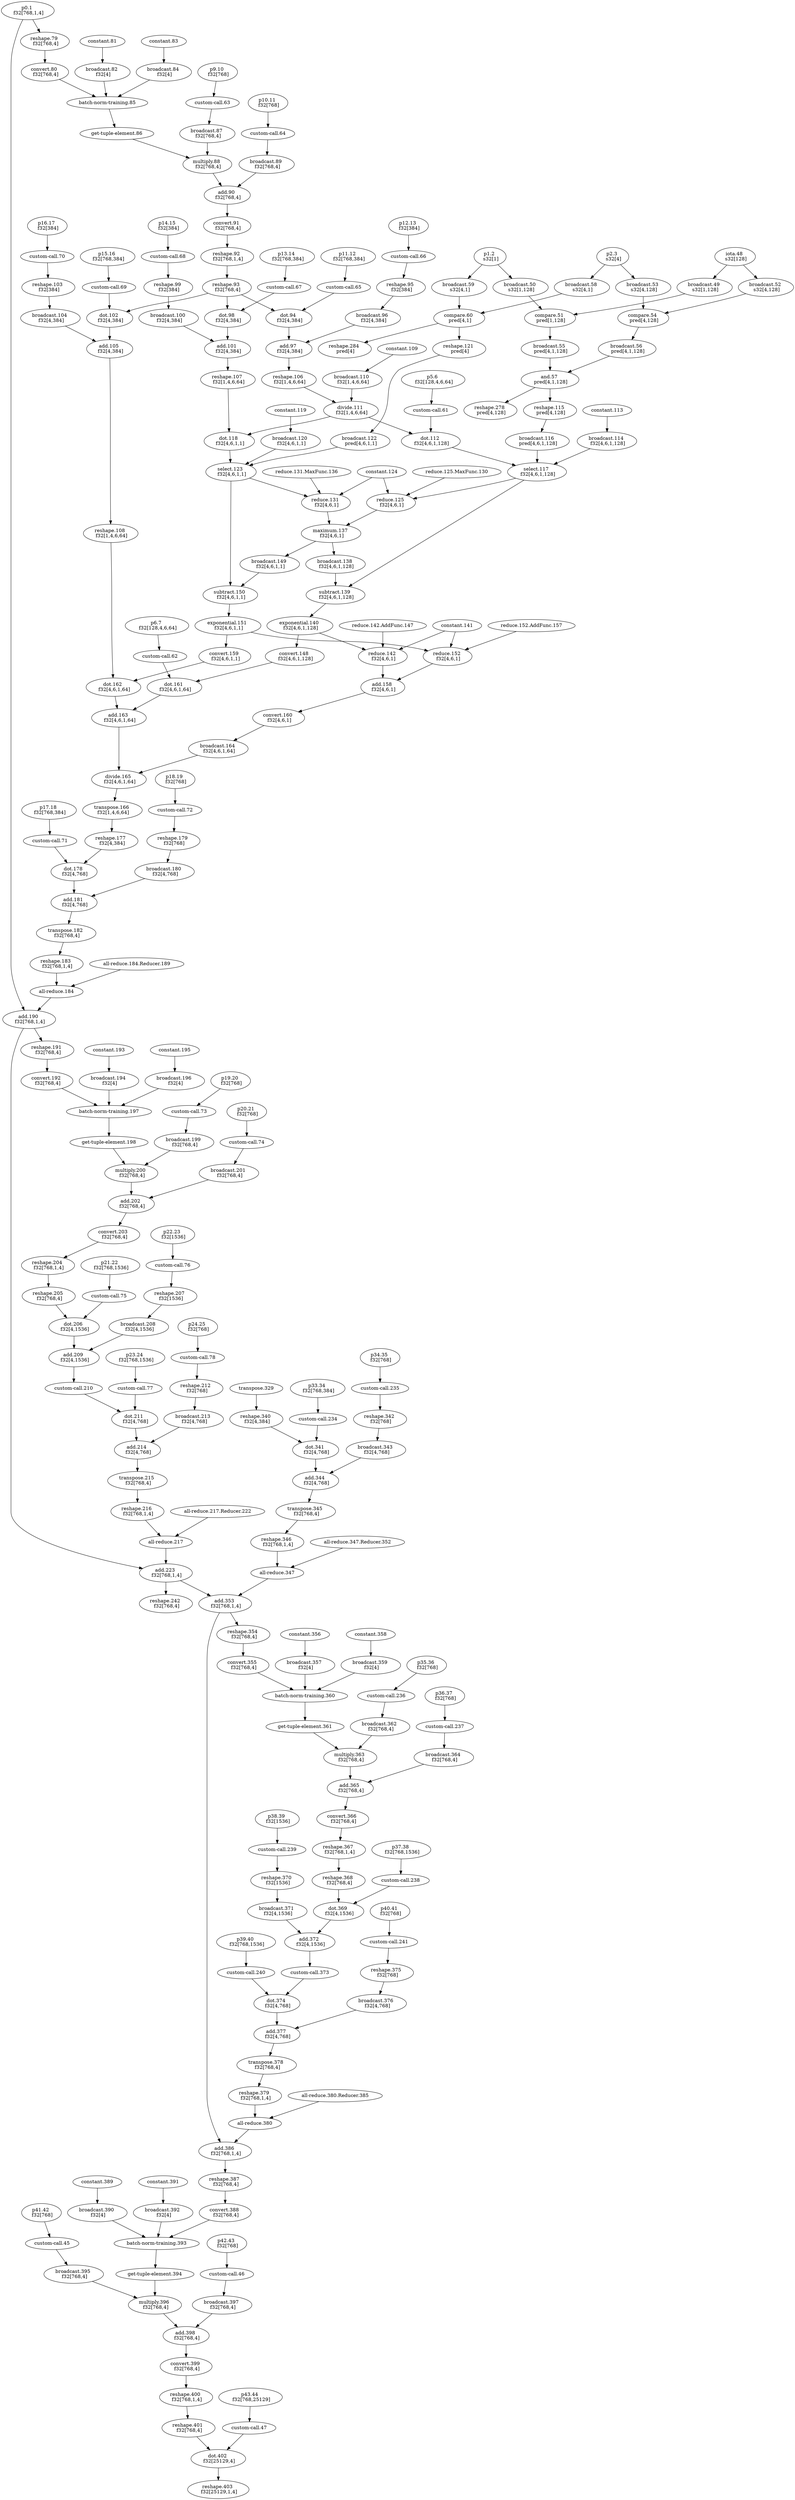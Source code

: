 digraph HloModule { 
	"p43.44" [label="p43.44 \n f32[768,25129]"];
	"iota.48" [label="iota.48 \n s32[128]"];
	"broadcast.49" [label="broadcast.49 \n s32[1,128]"];
	"p1.2" [label="p1.2 \n s32[1]"];
	"broadcast.50" [label="broadcast.50 \n s32[1,128]"];
	"compare.51" [label="compare.51 \n pred[1,128]"];
	"broadcast.55" [label="broadcast.55 \n pred[4,1,128]"];
	"broadcast.52" [label="broadcast.52 \n s32[4,128]"];
	"p2.3" [label="p2.3 \n s32[4]"];
	"broadcast.53" [label="broadcast.53 \n s32[4,128]"];
	"compare.54" [label="compare.54 \n pred[4,128]"];
	"broadcast.56" [label="broadcast.56 \n pred[4,1,128]"];
	"and.57" [label="and.57 \n pred[4,1,128]"];
	"reshape.278" [label="reshape.278 \n pred[4,128]"];
	"reshape.115" [label="reshape.115 \n pred[4,128]"];
	"broadcast.116" [label="broadcast.116 \n pred[4,6,1,128]"];
	"p0.1" [label="p0.1 \n f32[768,1,4]"];
	"reshape.79" [label="reshape.79 \n f32[768,4]"];
	"convert.80" [label="convert.80 \n f32[768,4]"];
	"broadcast.82" [label="broadcast.82 \n f32[4]"];
	"broadcast.84" [label="broadcast.84 \n f32[4]"];
	"p9.10" [label="p9.10 \n f32[768]"];
	"broadcast.87" [label="broadcast.87 \n f32[768,4]"];
	"multiply.88" [label="multiply.88 \n f32[768,4]"];
	"p10.11" [label="p10.11 \n f32[768]"];
	"broadcast.89" [label="broadcast.89 \n f32[768,4]"];
	"add.90" [label="add.90 \n f32[768,4]"];
	"convert.91" [label="convert.91 \n f32[768,4]"];
	"reshape.92" [label="reshape.92 \n f32[768,1,4]"];
	"reshape.93" [label="reshape.93 \n f32[768,4]"];
	"p11.12" [label="p11.12 \n f32[768,384]"];
	"dot.94" [label="dot.94 \n f32[4,384]"];
	"p12.13" [label="p12.13 \n f32[384]"];
	"reshape.95" [label="reshape.95 \n f32[384]"];
	"broadcast.96" [label="broadcast.96 \n f32[4,384]"];
	"add.97" [label="add.97 \n f32[4,384]"];
	"reshape.106" [label="reshape.106 \n f32[1,4,6,64]"];
	"broadcast.110" [label="broadcast.110 \n f32[1,4,6,64]"];
	"divide.111" [label="divide.111 \n f32[1,4,6,64]"];
	"p5.6" [label="p5.6 \n f32[128,4,6,64]"];
	"dot.112" [label="dot.112 \n f32[4,6,1,128]"];
	"broadcast.114" [label="broadcast.114 \n f32[4,6,1,128]"];
	"select.117" [label="select.117 \n f32[4,6,1,128]"];
	"reduce.125" [label="reduce.125 \n f32[4,6,1]"];
	"broadcast.59" [label="broadcast.59 \n s32[4,1]"];
	"broadcast.58" [label="broadcast.58 \n s32[4,1]"];
	"compare.60" [label="compare.60 \n pred[4,1]"];
	"reshape.121" [label="reshape.121 \n pred[4]"];
	"broadcast.122" [label="broadcast.122 \n pred[4,6,1,1]"];
	"p13.14" [label="p13.14 \n f32[768,384]"];
	"dot.98" [label="dot.98 \n f32[4,384]"];
	"p14.15" [label="p14.15 \n f32[384]"];
	"reshape.99" [label="reshape.99 \n f32[384]"];
	"broadcast.100" [label="broadcast.100 \n f32[4,384]"];
	"add.101" [label="add.101 \n f32[4,384]"];
	"reshape.107" [label="reshape.107 \n f32[1,4,6,64]"];
	"dot.118" [label="dot.118 \n f32[4,6,1,1]"];
	"broadcast.120" [label="broadcast.120 \n f32[4,6,1,1]"];
	"select.123" [label="select.123 \n f32[4,6,1,1]"];
	"reduce.131" [label="reduce.131 \n f32[4,6,1]"];
	"maximum.137" [label="maximum.137 \n f32[4,6,1]"];
	"broadcast.138" [label="broadcast.138 \n f32[4,6,1,128]"];
	"subtract.139" [label="subtract.139 \n f32[4,6,1,128]"];
	"exponential.140" [label="exponential.140 \n f32[4,6,1,128]"];
	"convert.148" [label="convert.148 \n f32[4,6,1,128]"];
	"p6.7" [label="p6.7 \n f32[128,4,6,64]"];
	"dot.161" [label="dot.161 \n f32[4,6,1,64]"];
	"broadcast.149" [label="broadcast.149 \n f32[4,6,1,1]"];
	"subtract.150" [label="subtract.150 \n f32[4,6,1,1]"];
	"exponential.151" [label="exponential.151 \n f32[4,6,1,1]"];
	"convert.159" [label="convert.159 \n f32[4,6,1,1]"];
	"p15.16" [label="p15.16 \n f32[768,384]"];
	"dot.102" [label="dot.102 \n f32[4,384]"];
	"p16.17" [label="p16.17 \n f32[384]"];
	"reshape.103" [label="reshape.103 \n f32[384]"];
	"broadcast.104" [label="broadcast.104 \n f32[4,384]"];
	"add.105" [label="add.105 \n f32[4,384]"];
	"reshape.108" [label="reshape.108 \n f32[1,4,6,64]"];
	"dot.162" [label="dot.162 \n f32[4,6,1,64]"];
	"add.163" [label="add.163 \n f32[4,6,1,64]"];
	"reduce.142" [label="reduce.142 \n f32[4,6,1]"];
	"reduce.152" [label="reduce.152 \n f32[4,6,1]"];
	"add.158" [label="add.158 \n f32[4,6,1]"];
	"convert.160" [label="convert.160 \n f32[4,6,1]"];
	"broadcast.164" [label="broadcast.164 \n f32[4,6,1,64]"];
	"divide.165" [label="divide.165 \n f32[4,6,1,64]"];
	"transpose.166" [label="transpose.166 \n f32[1,4,6,64]"];
	"reshape.177" [label="reshape.177 \n f32[4,384]"];
	"p17.18" [label="p17.18 \n f32[768,384]"];
	"dot.178" [label="dot.178 \n f32[4,768]"];
	"p18.19" [label="p18.19 \n f32[768]"];
	"reshape.179" [label="reshape.179 \n f32[768]"];
	"broadcast.180" [label="broadcast.180 \n f32[4,768]"];
	"add.181" [label="add.181 \n f32[4,768]"];
	"transpose.182" [label="transpose.182 \n f32[768,4]"];
	"reshape.183" [label="reshape.183 \n f32[768,1,4]"];
	"add.190" [label="add.190 \n f32[768,1,4]"];
	"reshape.191" [label="reshape.191 \n f32[768,4]"];
	"convert.192" [label="convert.192 \n f32[768,4]"];
	"broadcast.194" [label="broadcast.194 \n f32[4]"];
	"broadcast.196" [label="broadcast.196 \n f32[4]"];
	"p19.20" [label="p19.20 \n f32[768]"];
	"broadcast.199" [label="broadcast.199 \n f32[768,4]"];
	"multiply.200" [label="multiply.200 \n f32[768,4]"];
	"p20.21" [label="p20.21 \n f32[768]"];
	"broadcast.201" [label="broadcast.201 \n f32[768,4]"];
	"add.202" [label="add.202 \n f32[768,4]"];
	"convert.203" [label="convert.203 \n f32[768,4]"];
	"reshape.204" [label="reshape.204 \n f32[768,1,4]"];
	"reshape.205" [label="reshape.205 \n f32[768,4]"];
	"p21.22" [label="p21.22 \n f32[768,1536]"];
	"dot.206" [label="dot.206 \n f32[4,1536]"];
	"p22.23" [label="p22.23 \n f32[1536]"];
	"reshape.207" [label="reshape.207 \n f32[1536]"];
	"broadcast.208" [label="broadcast.208 \n f32[4,1536]"];
	"add.209" [label="add.209 \n f32[4,1536]"];
	"p23.24" [label="p23.24 \n f32[768,1536]"];
	"dot.211" [label="dot.211 \n f32[4,768]"];
	"p24.25" [label="p24.25 \n f32[768]"];
	"reshape.212" [label="reshape.212 \n f32[768]"];
	"broadcast.213" [label="broadcast.213 \n f32[4,768]"];
	"add.214" [label="add.214 \n f32[4,768]"];
	"transpose.215" [label="transpose.215 \n f32[768,4]"];
	"reshape.216" [label="reshape.216 \n f32[768,1,4]"];
	"add.223" [label="add.223 \n f32[768,1,4]"];
	"reshape.242" [label="reshape.242 \n f32[768,4]"];
	"reshape.284" [label="reshape.284 \n pred[4]"];
	"reshape.340" [label="reshape.340 \n f32[4,384]"];
	"p33.34" [label="p33.34 \n f32[768,384]"];
	"dot.341" [label="dot.341 \n f32[4,768]"];
	"p34.35" [label="p34.35 \n f32[768]"];
	"reshape.342" [label="reshape.342 \n f32[768]"];
	"broadcast.343" [label="broadcast.343 \n f32[4,768]"];
	"add.344" [label="add.344 \n f32[4,768]"];
	"transpose.345" [label="transpose.345 \n f32[768,4]"];
	"reshape.346" [label="reshape.346 \n f32[768,1,4]"];
	"add.353" [label="add.353 \n f32[768,1,4]"];
	"reshape.354" [label="reshape.354 \n f32[768,4]"];
	"convert.355" [label="convert.355 \n f32[768,4]"];
	"broadcast.357" [label="broadcast.357 \n f32[4]"];
	"broadcast.359" [label="broadcast.359 \n f32[4]"];
	"p35.36" [label="p35.36 \n f32[768]"];
	"broadcast.362" [label="broadcast.362 \n f32[768,4]"];
	"multiply.363" [label="multiply.363 \n f32[768,4]"];
	"p36.37" [label="p36.37 \n f32[768]"];
	"broadcast.364" [label="broadcast.364 \n f32[768,4]"];
	"add.365" [label="add.365 \n f32[768,4]"];
	"convert.366" [label="convert.366 \n f32[768,4]"];
	"reshape.367" [label="reshape.367 \n f32[768,1,4]"];
	"reshape.368" [label="reshape.368 \n f32[768,4]"];
	"p37.38" [label="p37.38 \n f32[768,1536]"];
	"dot.369" [label="dot.369 \n f32[4,1536]"];
	"p38.39" [label="p38.39 \n f32[1536]"];
	"reshape.370" [label="reshape.370 \n f32[1536]"];
	"broadcast.371" [label="broadcast.371 \n f32[4,1536]"];
	"add.372" [label="add.372 \n f32[4,1536]"];
	"p39.40" [label="p39.40 \n f32[768,1536]"];
	"dot.374" [label="dot.374 \n f32[4,768]"];
	"p40.41" [label="p40.41 \n f32[768]"];
	"reshape.375" [label="reshape.375 \n f32[768]"];
	"broadcast.376" [label="broadcast.376 \n f32[4,768]"];
	"add.377" [label="add.377 \n f32[4,768]"];
	"transpose.378" [label="transpose.378 \n f32[768,4]"];
	"reshape.379" [label="reshape.379 \n f32[768,1,4]"];
	"add.386" [label="add.386 \n f32[768,1,4]"];
	"reshape.387" [label="reshape.387 \n f32[768,4]"];
	"convert.388" [label="convert.388 \n f32[768,4]"];
	"broadcast.390" [label="broadcast.390 \n f32[4]"];
	"broadcast.392" [label="broadcast.392 \n f32[4]"];
	"p41.42" [label="p41.42 \n f32[768]"];
	"broadcast.395" [label="broadcast.395 \n f32[768,4]"];
	"multiply.396" [label="multiply.396 \n f32[768,4]"];
	"p42.43" [label="p42.43 \n f32[768]"];
	"broadcast.397" [label="broadcast.397 \n f32[768,4]"];
	"add.398" [label="add.398 \n f32[768,4]"];
	"convert.399" [label="convert.399 \n f32[768,4]"];
	"reshape.400" [label="reshape.400 \n f32[768,1,4]"];
	"reshape.401" [label="reshape.401 \n f32[768,4]"];
	"dot.402" [label="dot.402 \n f32[25129,4]"];
	"reshape.403" [label="reshape.403 \n f32[25129,1,4]"]; 
 	"p43.44" -> "custom-call.47";
	"iota.48" -> "broadcast.49";
	"p1.2" -> "broadcast.50";
	"broadcast.49" -> "compare.51";
	"broadcast.50" -> "compare.51";
	"compare.51" -> "broadcast.55";
	"iota.48" -> "broadcast.52";
	"p2.3" -> "broadcast.53";
	"broadcast.52" -> "compare.54";
	"broadcast.53" -> "compare.54";
	"compare.54" -> "broadcast.56";
	"broadcast.55" -> "and.57";
	"broadcast.56" -> "and.57";
	"and.57" -> "reshape.278";
	"and.57" -> "reshape.115";
	"reshape.115" -> "broadcast.116";
	"p0.1" -> "reshape.79";
	"reshape.79" -> "convert.80";
	"constant.81" -> "broadcast.82";
	"constant.83" -> "broadcast.84";
	"convert.80" -> "batch-norm-training.85";
	"broadcast.82" -> "batch-norm-training.85";
	"broadcast.84" -> "batch-norm-training.85";
	"batch-norm-training.85" -> "get-tuple-element.86";
	"p9.10" -> "custom-call.63";
	"custom-call.63" -> "broadcast.87";
	"get-tuple-element.86" -> "multiply.88";
	"broadcast.87" -> "multiply.88";
	"p10.11" -> "custom-call.64";
	"custom-call.64" -> "broadcast.89";
	"multiply.88" -> "add.90";
	"broadcast.89" -> "add.90";
	"add.90" -> "convert.91";
	"convert.91" -> "reshape.92";
	"reshape.92" -> "reshape.93";
	"p11.12" -> "custom-call.65";
	"reshape.93" -> "dot.94";
	"custom-call.65" -> "dot.94";
	"p12.13" -> "custom-call.66";
	"custom-call.66" -> "reshape.95";
	"reshape.95" -> "broadcast.96";
	"dot.94" -> "add.97";
	"broadcast.96" -> "add.97";
	"add.97" -> "reshape.106";
	"constant.109" -> "broadcast.110";
	"reshape.106" -> "divide.111";
	"broadcast.110" -> "divide.111";
	"p5.6" -> "custom-call.61";
	"divide.111" -> "dot.112";
	"custom-call.61" -> "dot.112";
	"constant.113" -> "broadcast.114";
	"broadcast.116" -> "select.117";
	"dot.112" -> "select.117";
	"broadcast.114" -> "select.117";
	"select.117" -> "reduce.125";
	"constant.124" -> "reduce.125";
	"reduce.125.MaxFunc.130" -> "reduce.125";
	"p1.2" -> "broadcast.59";
	"p2.3" -> "broadcast.58";
	"broadcast.59" -> "compare.60";
	"broadcast.58" -> "compare.60";
	"compare.60" -> "reshape.121";
	"reshape.121" -> "broadcast.122";
	"p13.14" -> "custom-call.67";
	"reshape.93" -> "dot.98";
	"custom-call.67" -> "dot.98";
	"p14.15" -> "custom-call.68";
	"custom-call.68" -> "reshape.99";
	"reshape.99" -> "broadcast.100";
	"dot.98" -> "add.101";
	"broadcast.100" -> "add.101";
	"add.101" -> "reshape.107";
	"divide.111" -> "dot.118";
	"reshape.107" -> "dot.118";
	"constant.119" -> "broadcast.120";
	"broadcast.122" -> "select.123";
	"dot.118" -> "select.123";
	"broadcast.120" -> "select.123";
	"select.123" -> "reduce.131";
	"constant.124" -> "reduce.131";
	"reduce.131.MaxFunc.136" -> "reduce.131";
	"reduce.125" -> "maximum.137";
	"reduce.131" -> "maximum.137";
	"maximum.137" -> "broadcast.138";
	"select.117" -> "subtract.139";
	"broadcast.138" -> "subtract.139";
	"subtract.139" -> "exponential.140";
	"exponential.140" -> "convert.148";
	"p6.7" -> "custom-call.62";
	"convert.148" -> "dot.161";
	"custom-call.62" -> "dot.161";
	"maximum.137" -> "broadcast.149";
	"select.123" -> "subtract.150";
	"broadcast.149" -> "subtract.150";
	"subtract.150" -> "exponential.151";
	"exponential.151" -> "convert.159";
	"p15.16" -> "custom-call.69";
	"reshape.93" -> "dot.102";
	"custom-call.69" -> "dot.102";
	"p16.17" -> "custom-call.70";
	"custom-call.70" -> "reshape.103";
	"reshape.103" -> "broadcast.104";
	"dot.102" -> "add.105";
	"broadcast.104" -> "add.105";
	"add.105" -> "reshape.108";
	"convert.159" -> "dot.162";
	"reshape.108" -> "dot.162";
	"dot.161" -> "add.163";
	"dot.162" -> "add.163";
	"exponential.140" -> "reduce.142";
	"constant.141" -> "reduce.142";
	"reduce.142.AddFunc.147" -> "reduce.142";
	"exponential.151" -> "reduce.152";
	"constant.141" -> "reduce.152";
	"reduce.152.AddFunc.157" -> "reduce.152";
	"reduce.142" -> "add.158";
	"reduce.152" -> "add.158";
	"add.158" -> "convert.160";
	"convert.160" -> "broadcast.164";
	"add.163" -> "divide.165";
	"broadcast.164" -> "divide.165";
	"divide.165" -> "transpose.166";
	"transpose.166" -> "reshape.177";
	"p17.18" -> "custom-call.71";
	"reshape.177" -> "dot.178";
	"custom-call.71" -> "dot.178";
	"p18.19" -> "custom-call.72";
	"custom-call.72" -> "reshape.179";
	"reshape.179" -> "broadcast.180";
	"dot.178" -> "add.181";
	"broadcast.180" -> "add.181";
	"add.181" -> "transpose.182";
	"transpose.182" -> "reshape.183";
	"reshape.183" -> "all-reduce.184";
	"all-reduce.184.Reducer.189" -> "all-reduce.184";
	"all-reduce.184" -> "add.190";
	"p0.1" -> "add.190";
	"add.190" -> "reshape.191";
	"reshape.191" -> "convert.192";
	"constant.193" -> "broadcast.194";
	"constant.195" -> "broadcast.196";
	"convert.192" -> "batch-norm-training.197";
	"broadcast.194" -> "batch-norm-training.197";
	"broadcast.196" -> "batch-norm-training.197";
	"batch-norm-training.197" -> "get-tuple-element.198";
	"p19.20" -> "custom-call.73";
	"custom-call.73" -> "broadcast.199";
	"get-tuple-element.198" -> "multiply.200";
	"broadcast.199" -> "multiply.200";
	"p20.21" -> "custom-call.74";
	"custom-call.74" -> "broadcast.201";
	"multiply.200" -> "add.202";
	"broadcast.201" -> "add.202";
	"add.202" -> "convert.203";
	"convert.203" -> "reshape.204";
	"reshape.204" -> "reshape.205";
	"p21.22" -> "custom-call.75";
	"reshape.205" -> "dot.206";
	"custom-call.75" -> "dot.206";
	"p22.23" -> "custom-call.76";
	"custom-call.76" -> "reshape.207";
	"reshape.207" -> "broadcast.208";
	"dot.206" -> "add.209";
	"broadcast.208" -> "add.209";
	"add.209" -> "custom-call.210";
	"p23.24" -> "custom-call.77";
	"custom-call.210" -> "dot.211";
	"custom-call.77" -> "dot.211";
	"p24.25" -> "custom-call.78";
	"custom-call.78" -> "reshape.212";
	"reshape.212" -> "broadcast.213";
	"dot.211" -> "add.214";
	"broadcast.213" -> "add.214";
	"add.214" -> "transpose.215";
	"transpose.215" -> "reshape.216";
	"reshape.216" -> "all-reduce.217";
	"all-reduce.217.Reducer.222" -> "all-reduce.217";
	"all-reduce.217" -> "add.223";
	"add.190" -> "add.223";
	"add.223" -> "reshape.242";
	"compare.60" -> "reshape.284";
	"transpose.329" -> "reshape.340";
	"p33.34" -> "custom-call.234";
	"reshape.340" -> "dot.341";
	"custom-call.234" -> "dot.341";
	"p34.35" -> "custom-call.235";
	"custom-call.235" -> "reshape.342";
	"reshape.342" -> "broadcast.343";
	"dot.341" -> "add.344";
	"broadcast.343" -> "add.344";
	"add.344" -> "transpose.345";
	"transpose.345" -> "reshape.346";
	"reshape.346" -> "all-reduce.347";
	"all-reduce.347.Reducer.352" -> "all-reduce.347";
	"all-reduce.347" -> "add.353";
	"add.223" -> "add.353";
	"add.353" -> "reshape.354";
	"reshape.354" -> "convert.355";
	"constant.356" -> "broadcast.357";
	"constant.358" -> "broadcast.359";
	"convert.355" -> "batch-norm-training.360";
	"broadcast.357" -> "batch-norm-training.360";
	"broadcast.359" -> "batch-norm-training.360";
	"batch-norm-training.360" -> "get-tuple-element.361";
	"p35.36" -> "custom-call.236";
	"custom-call.236" -> "broadcast.362";
	"get-tuple-element.361" -> "multiply.363";
	"broadcast.362" -> "multiply.363";
	"p36.37" -> "custom-call.237";
	"custom-call.237" -> "broadcast.364";
	"multiply.363" -> "add.365";
	"broadcast.364" -> "add.365";
	"add.365" -> "convert.366";
	"convert.366" -> "reshape.367";
	"reshape.367" -> "reshape.368";
	"p37.38" -> "custom-call.238";
	"reshape.368" -> "dot.369";
	"custom-call.238" -> "dot.369";
	"p38.39" -> "custom-call.239";
	"custom-call.239" -> "reshape.370";
	"reshape.370" -> "broadcast.371";
	"dot.369" -> "add.372";
	"broadcast.371" -> "add.372";
	"add.372" -> "custom-call.373";
	"p39.40" -> "custom-call.240";
	"custom-call.373" -> "dot.374";
	"custom-call.240" -> "dot.374";
	"p40.41" -> "custom-call.241";
	"custom-call.241" -> "reshape.375";
	"reshape.375" -> "broadcast.376";
	"dot.374" -> "add.377";
	"broadcast.376" -> "add.377";
	"add.377" -> "transpose.378";
	"transpose.378" -> "reshape.379";
	"reshape.379" -> "all-reduce.380";
	"all-reduce.380.Reducer.385" -> "all-reduce.380";
	"all-reduce.380" -> "add.386";
	"add.353" -> "add.386";
	"add.386" -> "reshape.387";
	"reshape.387" -> "convert.388";
	"constant.389" -> "broadcast.390";
	"constant.391" -> "broadcast.392";
	"convert.388" -> "batch-norm-training.393";
	"broadcast.390" -> "batch-norm-training.393";
	"broadcast.392" -> "batch-norm-training.393";
	"batch-norm-training.393" -> "get-tuple-element.394";
	"p41.42" -> "custom-call.45";
	"custom-call.45" -> "broadcast.395";
	"get-tuple-element.394" -> "multiply.396";
	"broadcast.395" -> "multiply.396";
	"p42.43" -> "custom-call.46";
	"custom-call.46" -> "broadcast.397";
	"multiply.396" -> "add.398";
	"broadcast.397" -> "add.398";
	"add.398" -> "convert.399";
	"convert.399" -> "reshape.400";
	"reshape.400" -> "reshape.401";
	"custom-call.47" -> "dot.402";
	"reshape.401" -> "dot.402";
	"dot.402" -> "reshape.403";
 }
